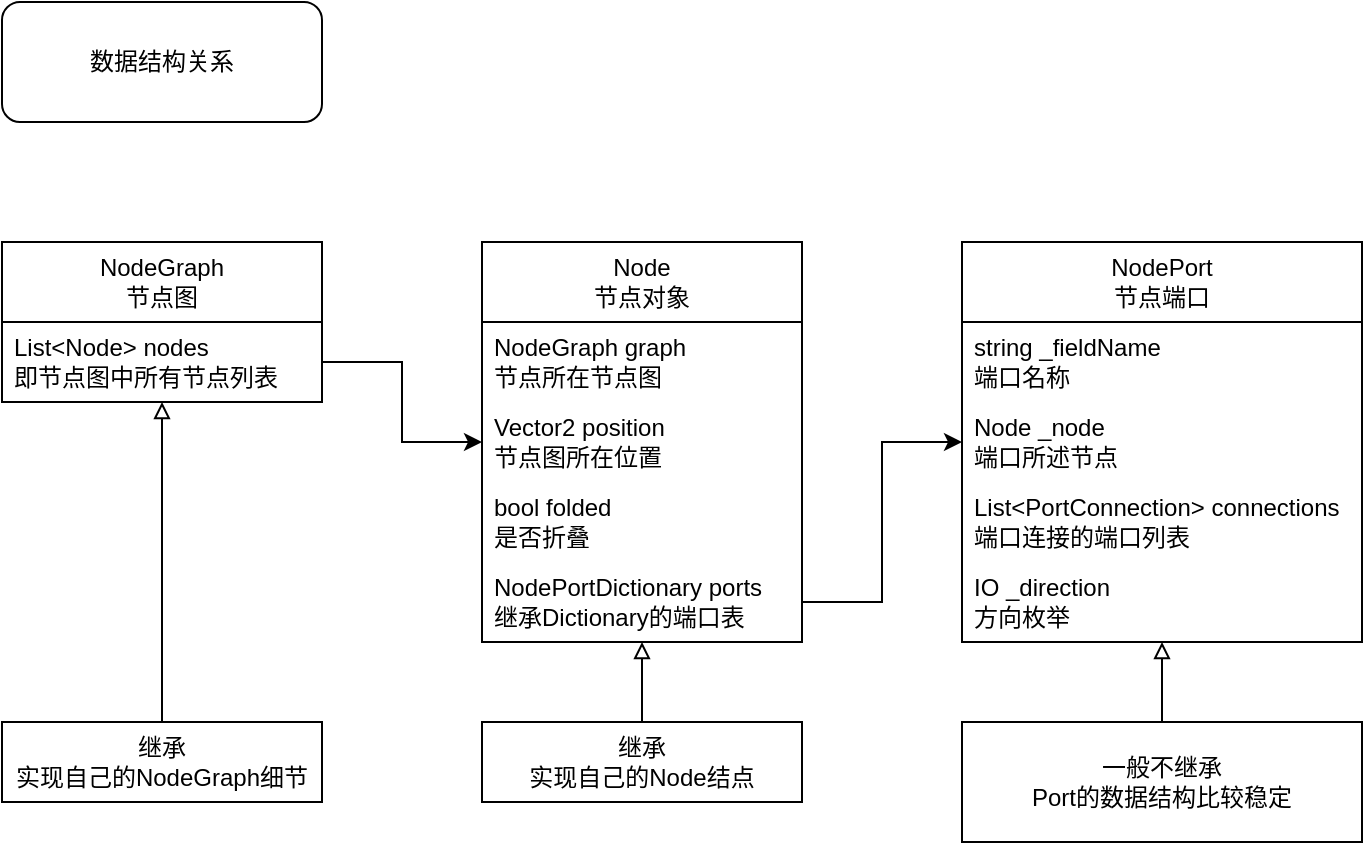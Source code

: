 <mxfile version="21.6.5" type="device">
  <diagram name="第 1 页" id="2Z0bUCKyv0lE_f_B-aui">
    <mxGraphModel dx="2058" dy="1188" grid="1" gridSize="10" guides="1" tooltips="1" connect="1" arrows="1" fold="1" page="1" pageScale="1" pageWidth="827" pageHeight="1169" math="0" shadow="0">
      <root>
        <mxCell id="0" />
        <mxCell id="1" parent="0" />
        <mxCell id="Kw_BN1D_pgAuWVhpJUYd-1" value="NodeGraph&lt;br&gt;节点图" style="swimlane;fontStyle=0;childLayout=stackLayout;horizontal=1;startSize=40;horizontalStack=0;resizeParent=1;resizeParentMax=0;resizeLast=0;collapsible=1;marginBottom=0;whiteSpace=wrap;html=1;" parent="1" vertex="1">
          <mxGeometry x="40" y="240" width="160" height="80" as="geometry" />
        </mxCell>
        <mxCell id="Kw_BN1D_pgAuWVhpJUYd-2" value="List&amp;lt;Node&amp;gt; nodes&lt;br&gt;即节点图中所有节点列表" style="text;strokeColor=none;fillColor=none;align=left;verticalAlign=middle;spacingLeft=4;spacingRight=4;overflow=hidden;points=[[0,0.5],[1,0.5]];portConstraint=eastwest;rotatable=0;whiteSpace=wrap;html=1;" parent="Kw_BN1D_pgAuWVhpJUYd-1" vertex="1">
          <mxGeometry y="40" width="160" height="40" as="geometry" />
        </mxCell>
        <mxCell id="Kw_BN1D_pgAuWVhpJUYd-6" value="Node&lt;br&gt;节点对象" style="swimlane;fontStyle=0;childLayout=stackLayout;horizontal=1;startSize=40;horizontalStack=0;resizeParent=1;resizeParentMax=0;resizeLast=0;collapsible=1;marginBottom=0;whiteSpace=wrap;html=1;" parent="1" vertex="1">
          <mxGeometry x="280" y="240" width="160" height="200" as="geometry" />
        </mxCell>
        <mxCell id="Kw_BN1D_pgAuWVhpJUYd-7" value="NodeGraph graph&lt;br&gt;节点所在节点图" style="text;strokeColor=none;fillColor=none;align=left;verticalAlign=middle;spacingLeft=4;spacingRight=4;overflow=hidden;points=[[0,0.5],[1,0.5]];portConstraint=eastwest;rotatable=0;whiteSpace=wrap;html=1;" parent="Kw_BN1D_pgAuWVhpJUYd-6" vertex="1">
          <mxGeometry y="40" width="160" height="40" as="geometry" />
        </mxCell>
        <mxCell id="Kw_BN1D_pgAuWVhpJUYd-8" value="Vector2 position&lt;br&gt;节点图所在位置" style="text;strokeColor=none;fillColor=none;align=left;verticalAlign=middle;spacingLeft=4;spacingRight=4;overflow=hidden;points=[[0,0.5],[1,0.5]];portConstraint=eastwest;rotatable=0;whiteSpace=wrap;html=1;" parent="Kw_BN1D_pgAuWVhpJUYd-6" vertex="1">
          <mxGeometry y="80" width="160" height="40" as="geometry" />
        </mxCell>
        <mxCell id="Kw_BN1D_pgAuWVhpJUYd-11" value="bool folded&lt;br&gt;是否折叠" style="text;strokeColor=none;fillColor=none;align=left;verticalAlign=middle;spacingLeft=4;spacingRight=4;overflow=hidden;points=[[0,0.5],[1,0.5]];portConstraint=eastwest;rotatable=0;whiteSpace=wrap;html=1;" parent="Kw_BN1D_pgAuWVhpJUYd-6" vertex="1">
          <mxGeometry y="120" width="160" height="40" as="geometry" />
        </mxCell>
        <mxCell id="Kw_BN1D_pgAuWVhpJUYd-12" value="NodePortDictionary ports&lt;br&gt;继承Dictionary的端口表" style="text;strokeColor=none;fillColor=none;align=left;verticalAlign=middle;spacingLeft=4;spacingRight=4;overflow=hidden;points=[[0,0.5],[1,0.5]];portConstraint=eastwest;rotatable=0;whiteSpace=wrap;html=1;" parent="Kw_BN1D_pgAuWVhpJUYd-6" vertex="1">
          <mxGeometry y="160" width="160" height="40" as="geometry" />
        </mxCell>
        <mxCell id="Kw_BN1D_pgAuWVhpJUYd-10" style="edgeStyle=orthogonalEdgeStyle;rounded=0;orthogonalLoop=1;jettySize=auto;html=1;" parent="1" source="Kw_BN1D_pgAuWVhpJUYd-2" target="Kw_BN1D_pgAuWVhpJUYd-6" edge="1">
          <mxGeometry relative="1" as="geometry" />
        </mxCell>
        <mxCell id="Kw_BN1D_pgAuWVhpJUYd-13" value="NodePort&lt;br&gt;节点端口" style="swimlane;fontStyle=0;childLayout=stackLayout;horizontal=1;startSize=40;horizontalStack=0;resizeParent=1;resizeParentMax=0;resizeLast=0;collapsible=1;marginBottom=0;whiteSpace=wrap;html=1;" parent="1" vertex="1">
          <mxGeometry x="520" y="240" width="200" height="200" as="geometry" />
        </mxCell>
        <mxCell id="Kw_BN1D_pgAuWVhpJUYd-14" value="string _fieldName&lt;br&gt;端口名称" style="text;strokeColor=none;fillColor=none;align=left;verticalAlign=middle;spacingLeft=4;spacingRight=4;overflow=hidden;points=[[0,0.5],[1,0.5]];portConstraint=eastwest;rotatable=0;whiteSpace=wrap;html=1;" parent="Kw_BN1D_pgAuWVhpJUYd-13" vertex="1">
          <mxGeometry y="40" width="200" height="40" as="geometry" />
        </mxCell>
        <mxCell id="Kw_BN1D_pgAuWVhpJUYd-15" value="Node _node&lt;br&gt;端口所述节点" style="text;strokeColor=none;fillColor=none;align=left;verticalAlign=middle;spacingLeft=4;spacingRight=4;overflow=hidden;points=[[0,0.5],[1,0.5]];portConstraint=eastwest;rotatable=0;whiteSpace=wrap;html=1;" parent="Kw_BN1D_pgAuWVhpJUYd-13" vertex="1">
          <mxGeometry y="80" width="200" height="40" as="geometry" />
        </mxCell>
        <mxCell id="Kw_BN1D_pgAuWVhpJUYd-16" value="List&amp;lt;PortConnection&amp;gt; connections&lt;br&gt;端口连接的端口列表" style="text;strokeColor=none;fillColor=none;align=left;verticalAlign=middle;spacingLeft=4;spacingRight=4;overflow=hidden;points=[[0,0.5],[1,0.5]];portConstraint=eastwest;rotatable=0;whiteSpace=wrap;html=1;" parent="Kw_BN1D_pgAuWVhpJUYd-13" vertex="1">
          <mxGeometry y="120" width="200" height="40" as="geometry" />
        </mxCell>
        <mxCell id="Kw_BN1D_pgAuWVhpJUYd-17" value="IO _direction&lt;br&gt;方向枚举" style="text;strokeColor=none;fillColor=none;align=left;verticalAlign=middle;spacingLeft=4;spacingRight=4;overflow=hidden;points=[[0,0.5],[1,0.5]];portConstraint=eastwest;rotatable=0;whiteSpace=wrap;html=1;" parent="Kw_BN1D_pgAuWVhpJUYd-13" vertex="1">
          <mxGeometry y="160" width="200" height="40" as="geometry" />
        </mxCell>
        <mxCell id="Kw_BN1D_pgAuWVhpJUYd-18" style="edgeStyle=orthogonalEdgeStyle;rounded=0;orthogonalLoop=1;jettySize=auto;html=1;" parent="1" source="Kw_BN1D_pgAuWVhpJUYd-12" target="Kw_BN1D_pgAuWVhpJUYd-13" edge="1">
          <mxGeometry relative="1" as="geometry" />
        </mxCell>
        <mxCell id="Kw_BN1D_pgAuWVhpJUYd-19" value="数据结构关系" style="rounded=1;whiteSpace=wrap;html=1;" parent="1" vertex="1">
          <mxGeometry x="40" y="120" width="160" height="60" as="geometry" />
        </mxCell>
        <mxCell id="G0rHULsvCjFVb3y0dbrZ-2" style="edgeStyle=orthogonalEdgeStyle;rounded=0;orthogonalLoop=1;jettySize=auto;html=1;endArrow=block;endFill=0;" edge="1" parent="1" source="G0rHULsvCjFVb3y0dbrZ-1" target="Kw_BN1D_pgAuWVhpJUYd-1">
          <mxGeometry relative="1" as="geometry" />
        </mxCell>
        <mxCell id="G0rHULsvCjFVb3y0dbrZ-1" value="继承&lt;br&gt;实现自己的NodeGraph细节" style="rounded=0;whiteSpace=wrap;html=1;" vertex="1" parent="1">
          <mxGeometry x="40" y="480" width="160" height="40" as="geometry" />
        </mxCell>
        <mxCell id="G0rHULsvCjFVb3y0dbrZ-4" style="edgeStyle=orthogonalEdgeStyle;rounded=0;orthogonalLoop=1;jettySize=auto;html=1;endArrow=block;endFill=0;" edge="1" parent="1" source="G0rHULsvCjFVb3y0dbrZ-3" target="Kw_BN1D_pgAuWVhpJUYd-6">
          <mxGeometry relative="1" as="geometry" />
        </mxCell>
        <mxCell id="G0rHULsvCjFVb3y0dbrZ-3" value="继承&lt;br&gt;实现自己的Node结点" style="rounded=0;whiteSpace=wrap;html=1;" vertex="1" parent="1">
          <mxGeometry x="280" y="480" width="160" height="40" as="geometry" />
        </mxCell>
        <mxCell id="G0rHULsvCjFVb3y0dbrZ-6" style="edgeStyle=orthogonalEdgeStyle;rounded=0;orthogonalLoop=1;jettySize=auto;html=1;endArrow=block;endFill=0;" edge="1" parent="1" source="G0rHULsvCjFVb3y0dbrZ-5" target="Kw_BN1D_pgAuWVhpJUYd-13">
          <mxGeometry relative="1" as="geometry" />
        </mxCell>
        <mxCell id="G0rHULsvCjFVb3y0dbrZ-5" value="一般不继承&lt;br&gt;Port的数据结构比较稳定" style="rounded=0;whiteSpace=wrap;html=1;" vertex="1" parent="1">
          <mxGeometry x="520" y="480" width="200" height="60" as="geometry" />
        </mxCell>
      </root>
    </mxGraphModel>
  </diagram>
</mxfile>
